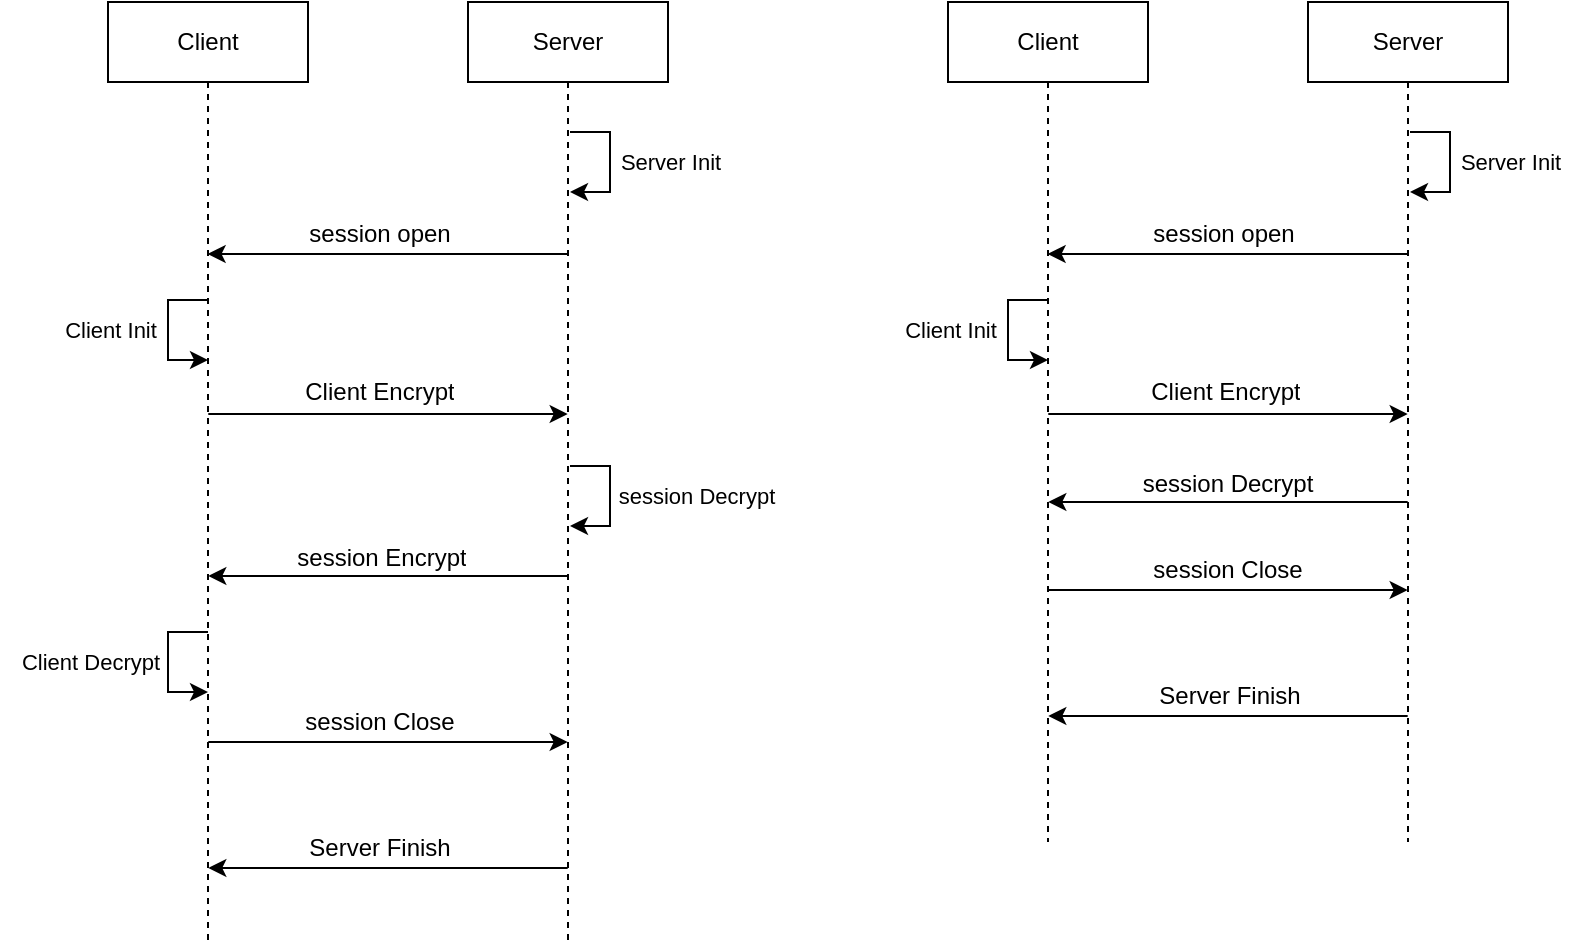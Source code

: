 <mxfile version="21.5.0" type="github">
  <diagram name="Page-1" id="2YBvvXClWsGukQMizWep">
    <mxGraphModel dx="1154" dy="552" grid="1" gridSize="10" guides="1" tooltips="1" connect="1" arrows="1" fold="1" page="1" pageScale="1" pageWidth="850" pageHeight="1100" math="0" shadow="0">
      <root>
        <mxCell id="0" />
        <mxCell id="1" parent="0" />
        <mxCell id="aM9ryv3xv72pqoxQDRHE-1" value="Client" style="shape=umlLifeline;perimeter=lifelinePerimeter;whiteSpace=wrap;html=1;container=0;dropTarget=0;collapsible=0;recursiveResize=0;outlineConnect=0;portConstraint=eastwest;newEdgeStyle={&quot;edgeStyle&quot;:&quot;elbowEdgeStyle&quot;,&quot;elbow&quot;:&quot;vertical&quot;,&quot;curved&quot;:0,&quot;rounded&quot;:0};" parent="1" vertex="1">
          <mxGeometry x="64" y="20" width="100" height="470" as="geometry" />
        </mxCell>
        <mxCell id="aM9ryv3xv72pqoxQDRHE-5" value="Server" style="shape=umlLifeline;perimeter=lifelinePerimeter;whiteSpace=wrap;html=1;container=0;dropTarget=0;collapsible=0;recursiveResize=0;outlineConnect=0;portConstraint=eastwest;newEdgeStyle={&quot;edgeStyle&quot;:&quot;elbowEdgeStyle&quot;,&quot;elbow&quot;:&quot;vertical&quot;,&quot;curved&quot;:0,&quot;rounded&quot;:0};" parent="1" vertex="1">
          <mxGeometry x="244" y="20" width="100" height="470" as="geometry" />
        </mxCell>
        <mxCell id="qnF_YoGQctbGKn9Q77Ay-7" value="&lt;span style=&quot;font-size: 11px;&quot;&gt;Server Init&lt;br&gt;&lt;/span&gt;" style="text;html=1;align=center;verticalAlign=middle;resizable=0;points=[];autosize=1;strokeColor=none;fillColor=none;" parent="1" vertex="1">
          <mxGeometry x="310" y="85" width="70" height="30" as="geometry" />
        </mxCell>
        <mxCell id="s-tgZXbwLpnM8gKIJpUk-3" value="" style="endArrow=classic;html=1;rounded=0;" edge="1" parent="1">
          <mxGeometry width="50" height="50" relative="1" as="geometry">
            <mxPoint x="295" y="85" as="sourcePoint" />
            <mxPoint x="295" y="115" as="targetPoint" />
            <Array as="points">
              <mxPoint x="315" y="85" />
              <mxPoint x="315" y="115" />
            </Array>
          </mxGeometry>
        </mxCell>
        <mxCell id="s-tgZXbwLpnM8gKIJpUk-5" value="" style="endArrow=classic;html=1;rounded=0;" edge="1" parent="1">
          <mxGeometry width="50" height="50" relative="1" as="geometry">
            <mxPoint x="293.5" y="146" as="sourcePoint" />
            <mxPoint x="113.81" y="146" as="targetPoint" />
          </mxGeometry>
        </mxCell>
        <UserObject label="session open" placeholders="1" name="Variable" id="s-tgZXbwLpnM8gKIJpUk-11">
          <mxCell style="text;html=1;strokeColor=none;fillColor=none;align=center;verticalAlign=middle;whiteSpace=wrap;overflow=hidden;" vertex="1" parent="1">
            <mxGeometry x="160" y="126" width="80" height="20" as="geometry" />
          </mxCell>
        </UserObject>
        <mxCell id="s-tgZXbwLpnM8gKIJpUk-12" value="" style="endArrow=classic;html=1;rounded=0;" edge="1" parent="1">
          <mxGeometry width="50" height="50" relative="1" as="geometry">
            <mxPoint x="114" y="169" as="sourcePoint" />
            <mxPoint x="114" y="199" as="targetPoint" />
            <Array as="points">
              <mxPoint x="94" y="169" />
              <mxPoint x="94" y="199" />
            </Array>
          </mxGeometry>
        </mxCell>
        <mxCell id="s-tgZXbwLpnM8gKIJpUk-13" value="&lt;span style=&quot;font-size: 11px;&quot;&gt;Client Init&lt;br&gt;&lt;/span&gt;" style="text;html=1;align=center;verticalAlign=middle;resizable=0;points=[];autosize=1;strokeColor=none;fillColor=none;" vertex="1" parent="1">
          <mxGeometry x="30" y="169" width="70" height="30" as="geometry" />
        </mxCell>
        <mxCell id="s-tgZXbwLpnM8gKIJpUk-14" value="" style="endArrow=classic;html=1;rounded=0;" edge="1" parent="1">
          <mxGeometry width="50" height="50" relative="1" as="geometry">
            <mxPoint x="114.15" y="226.0" as="sourcePoint" />
            <mxPoint x="293.84" y="226.0" as="targetPoint" />
            <Array as="points">
              <mxPoint x="200.34" y="226" />
            </Array>
          </mxGeometry>
        </mxCell>
        <UserObject label="Client Encrypt" placeholders="1" name="Variable" id="s-tgZXbwLpnM8gKIJpUk-15">
          <mxCell style="text;html=1;strokeColor=none;fillColor=none;align=center;verticalAlign=middle;whiteSpace=wrap;overflow=hidden;" vertex="1" parent="1">
            <mxGeometry x="160.17" y="205" width="80" height="20" as="geometry" />
          </mxCell>
        </UserObject>
        <mxCell id="s-tgZXbwLpnM8gKIJpUk-16" value="" style="endArrow=classic;html=1;rounded=0;" edge="1" parent="1">
          <mxGeometry width="50" height="50" relative="1" as="geometry">
            <mxPoint x="295" y="252" as="sourcePoint" />
            <mxPoint x="295" y="282" as="targetPoint" />
            <Array as="points">
              <mxPoint x="315" y="252" />
              <mxPoint x="315" y="282" />
            </Array>
          </mxGeometry>
        </mxCell>
        <mxCell id="s-tgZXbwLpnM8gKIJpUk-18" value="&lt;span style=&quot;font-size: 11px;&quot;&gt;session Decrypt&lt;br&gt;&lt;/span&gt;" style="text;html=1;align=center;verticalAlign=middle;resizable=0;points=[];autosize=1;strokeColor=none;fillColor=none;" vertex="1" parent="1">
          <mxGeometry x="308" y="252" width="100" height="30" as="geometry" />
        </mxCell>
        <mxCell id="s-tgZXbwLpnM8gKIJpUk-19" value="" style="endArrow=classic;html=1;rounded=0;" edge="1" parent="1">
          <mxGeometry width="50" height="50" relative="1" as="geometry">
            <mxPoint x="293.84" y="307" as="sourcePoint" />
            <mxPoint x="114.15" y="307" as="targetPoint" />
          </mxGeometry>
        </mxCell>
        <UserObject label="session Encrypt" placeholders="1" name="Variable" id="s-tgZXbwLpnM8gKIJpUk-20">
          <mxCell style="text;html=1;strokeColor=none;fillColor=none;align=center;verticalAlign=middle;whiteSpace=wrap;overflow=hidden;" vertex="1" parent="1">
            <mxGeometry x="153.17" y="288" width="95.66" height="20" as="geometry" />
          </mxCell>
        </UserObject>
        <mxCell id="s-tgZXbwLpnM8gKIJpUk-21" value="" style="endArrow=classic;html=1;rounded=0;" edge="1" parent="1">
          <mxGeometry width="50" height="50" relative="1" as="geometry">
            <mxPoint x="114" y="335" as="sourcePoint" />
            <mxPoint x="114" y="365" as="targetPoint" />
            <Array as="points">
              <mxPoint x="94" y="335" />
              <mxPoint x="94" y="365" />
            </Array>
          </mxGeometry>
        </mxCell>
        <mxCell id="s-tgZXbwLpnM8gKIJpUk-22" value="&lt;span style=&quot;font-size: 11px;&quot;&gt;Client Decrypt&lt;br&gt;&lt;/span&gt;" style="text;html=1;align=center;verticalAlign=middle;resizable=0;points=[];autosize=1;strokeColor=none;fillColor=none;" vertex="1" parent="1">
          <mxGeometry x="10" y="335" width="90" height="30" as="geometry" />
        </mxCell>
        <mxCell id="s-tgZXbwLpnM8gKIJpUk-23" value="" style="endArrow=classic;html=1;rounded=0;" edge="1" parent="1">
          <mxGeometry width="50" height="50" relative="1" as="geometry">
            <mxPoint x="114.15" y="390.0" as="sourcePoint" />
            <mxPoint x="293.84" y="390.0" as="targetPoint" />
            <Array as="points">
              <mxPoint x="200.34" y="390" />
            </Array>
          </mxGeometry>
        </mxCell>
        <UserObject label="session Close" placeholders="1" name="Variable" id="s-tgZXbwLpnM8gKIJpUk-24">
          <mxCell style="text;html=1;strokeColor=none;fillColor=none;align=center;verticalAlign=middle;whiteSpace=wrap;overflow=hidden;" vertex="1" parent="1">
            <mxGeometry x="160" y="370" width="80" height="20" as="geometry" />
          </mxCell>
        </UserObject>
        <mxCell id="s-tgZXbwLpnM8gKIJpUk-25" value="" style="endArrow=classic;html=1;rounded=0;" edge="1" parent="1">
          <mxGeometry width="50" height="50" relative="1" as="geometry">
            <mxPoint x="293.84" y="453" as="sourcePoint" />
            <mxPoint x="114.15" y="453" as="targetPoint" />
            <Array as="points">
              <mxPoint x="206.83" y="453" />
            </Array>
          </mxGeometry>
        </mxCell>
        <UserObject label="Server Finish" placeholders="1" name="Variable" id="s-tgZXbwLpnM8gKIJpUk-26">
          <mxCell style="text;html=1;strokeColor=none;fillColor=none;align=center;verticalAlign=middle;whiteSpace=wrap;overflow=hidden;" vertex="1" parent="1">
            <mxGeometry x="157.34" y="433" width="85.66" height="20" as="geometry" />
          </mxCell>
        </UserObject>
        <mxCell id="s-tgZXbwLpnM8gKIJpUk-27" value="Client" style="shape=umlLifeline;perimeter=lifelinePerimeter;whiteSpace=wrap;html=1;container=0;dropTarget=0;collapsible=0;recursiveResize=0;outlineConnect=0;portConstraint=eastwest;newEdgeStyle={&quot;edgeStyle&quot;:&quot;elbowEdgeStyle&quot;,&quot;elbow&quot;:&quot;vertical&quot;,&quot;curved&quot;:0,&quot;rounded&quot;:0};" vertex="1" parent="1">
          <mxGeometry x="484" y="20" width="100" height="420" as="geometry" />
        </mxCell>
        <mxCell id="s-tgZXbwLpnM8gKIJpUk-28" value="Server" style="shape=umlLifeline;perimeter=lifelinePerimeter;whiteSpace=wrap;html=1;container=0;dropTarget=0;collapsible=0;recursiveResize=0;outlineConnect=0;portConstraint=eastwest;newEdgeStyle={&quot;edgeStyle&quot;:&quot;elbowEdgeStyle&quot;,&quot;elbow&quot;:&quot;vertical&quot;,&quot;curved&quot;:0,&quot;rounded&quot;:0};" vertex="1" parent="1">
          <mxGeometry x="664" y="20" width="100" height="420" as="geometry" />
        </mxCell>
        <mxCell id="s-tgZXbwLpnM8gKIJpUk-29" value="&lt;span style=&quot;font-size: 11px;&quot;&gt;Server Init&lt;br&gt;&lt;/span&gt;" style="text;html=1;align=center;verticalAlign=middle;resizable=0;points=[];autosize=1;strokeColor=none;fillColor=none;" vertex="1" parent="1">
          <mxGeometry x="730" y="85" width="70" height="30" as="geometry" />
        </mxCell>
        <mxCell id="s-tgZXbwLpnM8gKIJpUk-30" value="" style="endArrow=classic;html=1;rounded=0;" edge="1" parent="1">
          <mxGeometry width="50" height="50" relative="1" as="geometry">
            <mxPoint x="715" y="85" as="sourcePoint" />
            <mxPoint x="715" y="115" as="targetPoint" />
            <Array as="points">
              <mxPoint x="735" y="85" />
              <mxPoint x="735" y="115" />
            </Array>
          </mxGeometry>
        </mxCell>
        <mxCell id="s-tgZXbwLpnM8gKIJpUk-31" value="" style="endArrow=classic;html=1;rounded=0;" edge="1" parent="1">
          <mxGeometry width="50" height="50" relative="1" as="geometry">
            <mxPoint x="713.5" y="146" as="sourcePoint" />
            <mxPoint x="533.81" y="146" as="targetPoint" />
          </mxGeometry>
        </mxCell>
        <UserObject label="session open" placeholders="1" name="Variable" id="s-tgZXbwLpnM8gKIJpUk-32">
          <mxCell style="text;html=1;strokeColor=none;fillColor=none;align=center;verticalAlign=middle;whiteSpace=wrap;overflow=hidden;" vertex="1" parent="1">
            <mxGeometry x="582" y="126" width="80" height="20" as="geometry" />
          </mxCell>
        </UserObject>
        <mxCell id="s-tgZXbwLpnM8gKIJpUk-33" value="" style="endArrow=classic;html=1;rounded=0;" edge="1" parent="1">
          <mxGeometry width="50" height="50" relative="1" as="geometry">
            <mxPoint x="534" y="169" as="sourcePoint" />
            <mxPoint x="534" y="199" as="targetPoint" />
            <Array as="points">
              <mxPoint x="514" y="169" />
              <mxPoint x="514" y="199" />
            </Array>
          </mxGeometry>
        </mxCell>
        <mxCell id="s-tgZXbwLpnM8gKIJpUk-34" value="&lt;span style=&quot;font-size: 11px;&quot;&gt;Client Init&lt;br&gt;&lt;/span&gt;" style="text;html=1;align=center;verticalAlign=middle;resizable=0;points=[];autosize=1;strokeColor=none;fillColor=none;" vertex="1" parent="1">
          <mxGeometry x="450" y="169" width="70" height="30" as="geometry" />
        </mxCell>
        <mxCell id="s-tgZXbwLpnM8gKIJpUk-35" value="" style="endArrow=classic;html=1;rounded=0;" edge="1" parent="1">
          <mxGeometry width="50" height="50" relative="1" as="geometry">
            <mxPoint x="534.15" y="226.0" as="sourcePoint" />
            <mxPoint x="713.84" y="226.0" as="targetPoint" />
            <Array as="points">
              <mxPoint x="620.34" y="226" />
            </Array>
          </mxGeometry>
        </mxCell>
        <UserObject label="Client Encrypt" placeholders="1" name="Variable" id="s-tgZXbwLpnM8gKIJpUk-36">
          <mxCell style="text;html=1;strokeColor=none;fillColor=none;align=center;verticalAlign=middle;whiteSpace=wrap;overflow=hidden;" vertex="1" parent="1">
            <mxGeometry x="583.17" y="205" width="80" height="20" as="geometry" />
          </mxCell>
        </UserObject>
        <mxCell id="s-tgZXbwLpnM8gKIJpUk-39" value="" style="endArrow=classic;html=1;rounded=0;" edge="1" parent="1">
          <mxGeometry width="50" height="50" relative="1" as="geometry">
            <mxPoint x="713.84" y="270" as="sourcePoint" />
            <mxPoint x="534.15" y="270" as="targetPoint" />
          </mxGeometry>
        </mxCell>
        <UserObject label="session Decrypt" placeholders="1" name="Variable" id="s-tgZXbwLpnM8gKIJpUk-40">
          <mxCell style="text;html=1;strokeColor=none;fillColor=none;align=center;verticalAlign=middle;whiteSpace=wrap;overflow=hidden;" vertex="1" parent="1">
            <mxGeometry x="576.17" y="251" width="95.66" height="20" as="geometry" />
          </mxCell>
        </UserObject>
        <mxCell id="s-tgZXbwLpnM8gKIJpUk-43" value="" style="endArrow=classic;html=1;rounded=0;" edge="1" parent="1">
          <mxGeometry width="50" height="50" relative="1" as="geometry">
            <mxPoint x="534.15" y="314.0" as="sourcePoint" />
            <mxPoint x="713.84" y="314.0" as="targetPoint" />
            <Array as="points">
              <mxPoint x="620.34" y="314" />
            </Array>
          </mxGeometry>
        </mxCell>
        <UserObject label="session Close" placeholders="1" name="Variable" id="s-tgZXbwLpnM8gKIJpUk-44">
          <mxCell style="text;html=1;strokeColor=none;fillColor=none;align=center;verticalAlign=middle;whiteSpace=wrap;overflow=hidden;" vertex="1" parent="1">
            <mxGeometry x="584" y="294" width="80" height="20" as="geometry" />
          </mxCell>
        </UserObject>
        <mxCell id="s-tgZXbwLpnM8gKIJpUk-45" value="" style="endArrow=classic;html=1;rounded=0;" edge="1" parent="1">
          <mxGeometry width="50" height="50" relative="1" as="geometry">
            <mxPoint x="713.84" y="377" as="sourcePoint" />
            <mxPoint x="534.15" y="377" as="targetPoint" />
            <Array as="points">
              <mxPoint x="626.83" y="377" />
            </Array>
          </mxGeometry>
        </mxCell>
        <UserObject label="Server Finish" placeholders="1" name="Variable" id="s-tgZXbwLpnM8gKIJpUk-46">
          <mxCell style="text;html=1;strokeColor=none;fillColor=none;align=center;verticalAlign=middle;whiteSpace=wrap;overflow=hidden;" vertex="1" parent="1">
            <mxGeometry x="582.34" y="357" width="85.66" height="20" as="geometry" />
          </mxCell>
        </UserObject>
      </root>
    </mxGraphModel>
  </diagram>
</mxfile>
